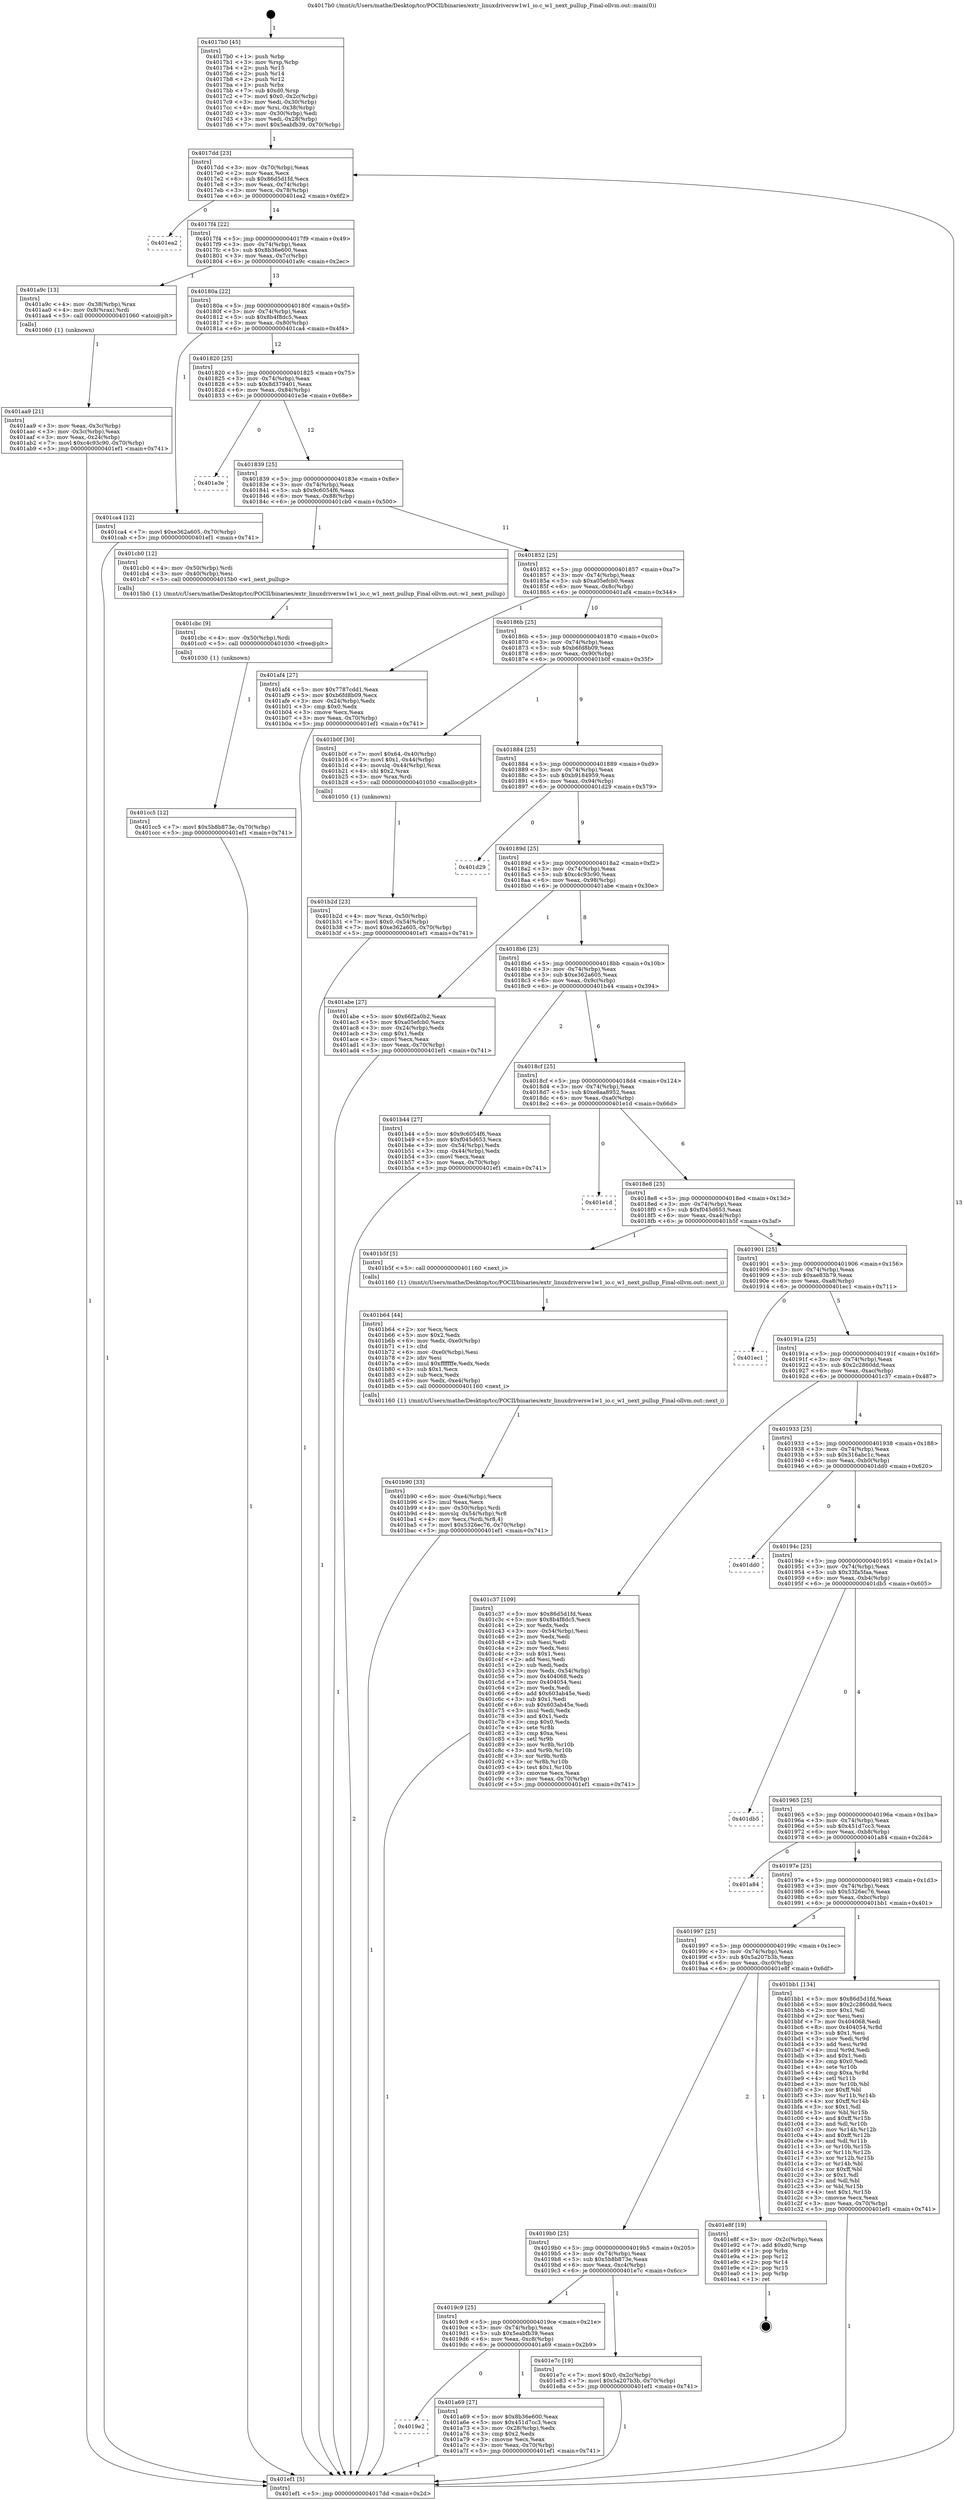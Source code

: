 digraph "0x4017b0" {
  label = "0x4017b0 (/mnt/c/Users/mathe/Desktop/tcc/POCII/binaries/extr_linuxdriversw1w1_io.c_w1_next_pullup_Final-ollvm.out::main(0))"
  labelloc = "t"
  node[shape=record]

  Entry [label="",width=0.3,height=0.3,shape=circle,fillcolor=black,style=filled]
  "0x4017dd" [label="{
     0x4017dd [23]\l
     | [instrs]\l
     &nbsp;&nbsp;0x4017dd \<+3\>: mov -0x70(%rbp),%eax\l
     &nbsp;&nbsp;0x4017e0 \<+2\>: mov %eax,%ecx\l
     &nbsp;&nbsp;0x4017e2 \<+6\>: sub $0x86d5d1fd,%ecx\l
     &nbsp;&nbsp;0x4017e8 \<+3\>: mov %eax,-0x74(%rbp)\l
     &nbsp;&nbsp;0x4017eb \<+3\>: mov %ecx,-0x78(%rbp)\l
     &nbsp;&nbsp;0x4017ee \<+6\>: je 0000000000401ea2 \<main+0x6f2\>\l
  }"]
  "0x401ea2" [label="{
     0x401ea2\l
  }", style=dashed]
  "0x4017f4" [label="{
     0x4017f4 [22]\l
     | [instrs]\l
     &nbsp;&nbsp;0x4017f4 \<+5\>: jmp 00000000004017f9 \<main+0x49\>\l
     &nbsp;&nbsp;0x4017f9 \<+3\>: mov -0x74(%rbp),%eax\l
     &nbsp;&nbsp;0x4017fc \<+5\>: sub $0x8b36e600,%eax\l
     &nbsp;&nbsp;0x401801 \<+3\>: mov %eax,-0x7c(%rbp)\l
     &nbsp;&nbsp;0x401804 \<+6\>: je 0000000000401a9c \<main+0x2ec\>\l
  }"]
  Exit [label="",width=0.3,height=0.3,shape=circle,fillcolor=black,style=filled,peripheries=2]
  "0x401a9c" [label="{
     0x401a9c [13]\l
     | [instrs]\l
     &nbsp;&nbsp;0x401a9c \<+4\>: mov -0x38(%rbp),%rax\l
     &nbsp;&nbsp;0x401aa0 \<+4\>: mov 0x8(%rax),%rdi\l
     &nbsp;&nbsp;0x401aa4 \<+5\>: call 0000000000401060 \<atoi@plt\>\l
     | [calls]\l
     &nbsp;&nbsp;0x401060 \{1\} (unknown)\l
  }"]
  "0x40180a" [label="{
     0x40180a [22]\l
     | [instrs]\l
     &nbsp;&nbsp;0x40180a \<+5\>: jmp 000000000040180f \<main+0x5f\>\l
     &nbsp;&nbsp;0x40180f \<+3\>: mov -0x74(%rbp),%eax\l
     &nbsp;&nbsp;0x401812 \<+5\>: sub $0x8b4f8dc5,%eax\l
     &nbsp;&nbsp;0x401817 \<+3\>: mov %eax,-0x80(%rbp)\l
     &nbsp;&nbsp;0x40181a \<+6\>: je 0000000000401ca4 \<main+0x4f4\>\l
  }"]
  "0x401cc5" [label="{
     0x401cc5 [12]\l
     | [instrs]\l
     &nbsp;&nbsp;0x401cc5 \<+7\>: movl $0x5b8b873e,-0x70(%rbp)\l
     &nbsp;&nbsp;0x401ccc \<+5\>: jmp 0000000000401ef1 \<main+0x741\>\l
  }"]
  "0x401ca4" [label="{
     0x401ca4 [12]\l
     | [instrs]\l
     &nbsp;&nbsp;0x401ca4 \<+7\>: movl $0xe362a605,-0x70(%rbp)\l
     &nbsp;&nbsp;0x401cab \<+5\>: jmp 0000000000401ef1 \<main+0x741\>\l
  }"]
  "0x401820" [label="{
     0x401820 [25]\l
     | [instrs]\l
     &nbsp;&nbsp;0x401820 \<+5\>: jmp 0000000000401825 \<main+0x75\>\l
     &nbsp;&nbsp;0x401825 \<+3\>: mov -0x74(%rbp),%eax\l
     &nbsp;&nbsp;0x401828 \<+5\>: sub $0x8d379401,%eax\l
     &nbsp;&nbsp;0x40182d \<+6\>: mov %eax,-0x84(%rbp)\l
     &nbsp;&nbsp;0x401833 \<+6\>: je 0000000000401e3e \<main+0x68e\>\l
  }"]
  "0x401cbc" [label="{
     0x401cbc [9]\l
     | [instrs]\l
     &nbsp;&nbsp;0x401cbc \<+4\>: mov -0x50(%rbp),%rdi\l
     &nbsp;&nbsp;0x401cc0 \<+5\>: call 0000000000401030 \<free@plt\>\l
     | [calls]\l
     &nbsp;&nbsp;0x401030 \{1\} (unknown)\l
  }"]
  "0x401e3e" [label="{
     0x401e3e\l
  }", style=dashed]
  "0x401839" [label="{
     0x401839 [25]\l
     | [instrs]\l
     &nbsp;&nbsp;0x401839 \<+5\>: jmp 000000000040183e \<main+0x8e\>\l
     &nbsp;&nbsp;0x40183e \<+3\>: mov -0x74(%rbp),%eax\l
     &nbsp;&nbsp;0x401841 \<+5\>: sub $0x9c6054f6,%eax\l
     &nbsp;&nbsp;0x401846 \<+6\>: mov %eax,-0x88(%rbp)\l
     &nbsp;&nbsp;0x40184c \<+6\>: je 0000000000401cb0 \<main+0x500\>\l
  }"]
  "0x401b90" [label="{
     0x401b90 [33]\l
     | [instrs]\l
     &nbsp;&nbsp;0x401b90 \<+6\>: mov -0xe4(%rbp),%ecx\l
     &nbsp;&nbsp;0x401b96 \<+3\>: imul %eax,%ecx\l
     &nbsp;&nbsp;0x401b99 \<+4\>: mov -0x50(%rbp),%rdi\l
     &nbsp;&nbsp;0x401b9d \<+4\>: movslq -0x54(%rbp),%r8\l
     &nbsp;&nbsp;0x401ba1 \<+4\>: mov %ecx,(%rdi,%r8,4)\l
     &nbsp;&nbsp;0x401ba5 \<+7\>: movl $0x5326ec76,-0x70(%rbp)\l
     &nbsp;&nbsp;0x401bac \<+5\>: jmp 0000000000401ef1 \<main+0x741\>\l
  }"]
  "0x401cb0" [label="{
     0x401cb0 [12]\l
     | [instrs]\l
     &nbsp;&nbsp;0x401cb0 \<+4\>: mov -0x50(%rbp),%rdi\l
     &nbsp;&nbsp;0x401cb4 \<+3\>: mov -0x40(%rbp),%esi\l
     &nbsp;&nbsp;0x401cb7 \<+5\>: call 00000000004015b0 \<w1_next_pullup\>\l
     | [calls]\l
     &nbsp;&nbsp;0x4015b0 \{1\} (/mnt/c/Users/mathe/Desktop/tcc/POCII/binaries/extr_linuxdriversw1w1_io.c_w1_next_pullup_Final-ollvm.out::w1_next_pullup)\l
  }"]
  "0x401852" [label="{
     0x401852 [25]\l
     | [instrs]\l
     &nbsp;&nbsp;0x401852 \<+5\>: jmp 0000000000401857 \<main+0xa7\>\l
     &nbsp;&nbsp;0x401857 \<+3\>: mov -0x74(%rbp),%eax\l
     &nbsp;&nbsp;0x40185a \<+5\>: sub $0xa05efcb0,%eax\l
     &nbsp;&nbsp;0x40185f \<+6\>: mov %eax,-0x8c(%rbp)\l
     &nbsp;&nbsp;0x401865 \<+6\>: je 0000000000401af4 \<main+0x344\>\l
  }"]
  "0x401b64" [label="{
     0x401b64 [44]\l
     | [instrs]\l
     &nbsp;&nbsp;0x401b64 \<+2\>: xor %ecx,%ecx\l
     &nbsp;&nbsp;0x401b66 \<+5\>: mov $0x2,%edx\l
     &nbsp;&nbsp;0x401b6b \<+6\>: mov %edx,-0xe0(%rbp)\l
     &nbsp;&nbsp;0x401b71 \<+1\>: cltd\l
     &nbsp;&nbsp;0x401b72 \<+6\>: mov -0xe0(%rbp),%esi\l
     &nbsp;&nbsp;0x401b78 \<+2\>: idiv %esi\l
     &nbsp;&nbsp;0x401b7a \<+6\>: imul $0xfffffffe,%edx,%edx\l
     &nbsp;&nbsp;0x401b80 \<+3\>: sub $0x1,%ecx\l
     &nbsp;&nbsp;0x401b83 \<+2\>: sub %ecx,%edx\l
     &nbsp;&nbsp;0x401b85 \<+6\>: mov %edx,-0xe4(%rbp)\l
     &nbsp;&nbsp;0x401b8b \<+5\>: call 0000000000401160 \<next_i\>\l
     | [calls]\l
     &nbsp;&nbsp;0x401160 \{1\} (/mnt/c/Users/mathe/Desktop/tcc/POCII/binaries/extr_linuxdriversw1w1_io.c_w1_next_pullup_Final-ollvm.out::next_i)\l
  }"]
  "0x401af4" [label="{
     0x401af4 [27]\l
     | [instrs]\l
     &nbsp;&nbsp;0x401af4 \<+5\>: mov $0x7787cdd1,%eax\l
     &nbsp;&nbsp;0x401af9 \<+5\>: mov $0xb6fd8b09,%ecx\l
     &nbsp;&nbsp;0x401afe \<+3\>: mov -0x24(%rbp),%edx\l
     &nbsp;&nbsp;0x401b01 \<+3\>: cmp $0x0,%edx\l
     &nbsp;&nbsp;0x401b04 \<+3\>: cmove %ecx,%eax\l
     &nbsp;&nbsp;0x401b07 \<+3\>: mov %eax,-0x70(%rbp)\l
     &nbsp;&nbsp;0x401b0a \<+5\>: jmp 0000000000401ef1 \<main+0x741\>\l
  }"]
  "0x40186b" [label="{
     0x40186b [25]\l
     | [instrs]\l
     &nbsp;&nbsp;0x40186b \<+5\>: jmp 0000000000401870 \<main+0xc0\>\l
     &nbsp;&nbsp;0x401870 \<+3\>: mov -0x74(%rbp),%eax\l
     &nbsp;&nbsp;0x401873 \<+5\>: sub $0xb6fd8b09,%eax\l
     &nbsp;&nbsp;0x401878 \<+6\>: mov %eax,-0x90(%rbp)\l
     &nbsp;&nbsp;0x40187e \<+6\>: je 0000000000401b0f \<main+0x35f\>\l
  }"]
  "0x401b2d" [label="{
     0x401b2d [23]\l
     | [instrs]\l
     &nbsp;&nbsp;0x401b2d \<+4\>: mov %rax,-0x50(%rbp)\l
     &nbsp;&nbsp;0x401b31 \<+7\>: movl $0x0,-0x54(%rbp)\l
     &nbsp;&nbsp;0x401b38 \<+7\>: movl $0xe362a605,-0x70(%rbp)\l
     &nbsp;&nbsp;0x401b3f \<+5\>: jmp 0000000000401ef1 \<main+0x741\>\l
  }"]
  "0x401b0f" [label="{
     0x401b0f [30]\l
     | [instrs]\l
     &nbsp;&nbsp;0x401b0f \<+7\>: movl $0x64,-0x40(%rbp)\l
     &nbsp;&nbsp;0x401b16 \<+7\>: movl $0x1,-0x44(%rbp)\l
     &nbsp;&nbsp;0x401b1d \<+4\>: movslq -0x44(%rbp),%rax\l
     &nbsp;&nbsp;0x401b21 \<+4\>: shl $0x2,%rax\l
     &nbsp;&nbsp;0x401b25 \<+3\>: mov %rax,%rdi\l
     &nbsp;&nbsp;0x401b28 \<+5\>: call 0000000000401050 \<malloc@plt\>\l
     | [calls]\l
     &nbsp;&nbsp;0x401050 \{1\} (unknown)\l
  }"]
  "0x401884" [label="{
     0x401884 [25]\l
     | [instrs]\l
     &nbsp;&nbsp;0x401884 \<+5\>: jmp 0000000000401889 \<main+0xd9\>\l
     &nbsp;&nbsp;0x401889 \<+3\>: mov -0x74(%rbp),%eax\l
     &nbsp;&nbsp;0x40188c \<+5\>: sub $0xb9184959,%eax\l
     &nbsp;&nbsp;0x401891 \<+6\>: mov %eax,-0x94(%rbp)\l
     &nbsp;&nbsp;0x401897 \<+6\>: je 0000000000401d29 \<main+0x579\>\l
  }"]
  "0x401aa9" [label="{
     0x401aa9 [21]\l
     | [instrs]\l
     &nbsp;&nbsp;0x401aa9 \<+3\>: mov %eax,-0x3c(%rbp)\l
     &nbsp;&nbsp;0x401aac \<+3\>: mov -0x3c(%rbp),%eax\l
     &nbsp;&nbsp;0x401aaf \<+3\>: mov %eax,-0x24(%rbp)\l
     &nbsp;&nbsp;0x401ab2 \<+7\>: movl $0xc4c93c90,-0x70(%rbp)\l
     &nbsp;&nbsp;0x401ab9 \<+5\>: jmp 0000000000401ef1 \<main+0x741\>\l
  }"]
  "0x401d29" [label="{
     0x401d29\l
  }", style=dashed]
  "0x40189d" [label="{
     0x40189d [25]\l
     | [instrs]\l
     &nbsp;&nbsp;0x40189d \<+5\>: jmp 00000000004018a2 \<main+0xf2\>\l
     &nbsp;&nbsp;0x4018a2 \<+3\>: mov -0x74(%rbp),%eax\l
     &nbsp;&nbsp;0x4018a5 \<+5\>: sub $0xc4c93c90,%eax\l
     &nbsp;&nbsp;0x4018aa \<+6\>: mov %eax,-0x98(%rbp)\l
     &nbsp;&nbsp;0x4018b0 \<+6\>: je 0000000000401abe \<main+0x30e\>\l
  }"]
  "0x4017b0" [label="{
     0x4017b0 [45]\l
     | [instrs]\l
     &nbsp;&nbsp;0x4017b0 \<+1\>: push %rbp\l
     &nbsp;&nbsp;0x4017b1 \<+3\>: mov %rsp,%rbp\l
     &nbsp;&nbsp;0x4017b4 \<+2\>: push %r15\l
     &nbsp;&nbsp;0x4017b6 \<+2\>: push %r14\l
     &nbsp;&nbsp;0x4017b8 \<+2\>: push %r12\l
     &nbsp;&nbsp;0x4017ba \<+1\>: push %rbx\l
     &nbsp;&nbsp;0x4017bb \<+7\>: sub $0xd0,%rsp\l
     &nbsp;&nbsp;0x4017c2 \<+7\>: movl $0x0,-0x2c(%rbp)\l
     &nbsp;&nbsp;0x4017c9 \<+3\>: mov %edi,-0x30(%rbp)\l
     &nbsp;&nbsp;0x4017cc \<+4\>: mov %rsi,-0x38(%rbp)\l
     &nbsp;&nbsp;0x4017d0 \<+3\>: mov -0x30(%rbp),%edi\l
     &nbsp;&nbsp;0x4017d3 \<+3\>: mov %edi,-0x28(%rbp)\l
     &nbsp;&nbsp;0x4017d6 \<+7\>: movl $0x5eabfb39,-0x70(%rbp)\l
  }"]
  "0x401abe" [label="{
     0x401abe [27]\l
     | [instrs]\l
     &nbsp;&nbsp;0x401abe \<+5\>: mov $0x66f2a0b2,%eax\l
     &nbsp;&nbsp;0x401ac3 \<+5\>: mov $0xa05efcb0,%ecx\l
     &nbsp;&nbsp;0x401ac8 \<+3\>: mov -0x24(%rbp),%edx\l
     &nbsp;&nbsp;0x401acb \<+3\>: cmp $0x1,%edx\l
     &nbsp;&nbsp;0x401ace \<+3\>: cmovl %ecx,%eax\l
     &nbsp;&nbsp;0x401ad1 \<+3\>: mov %eax,-0x70(%rbp)\l
     &nbsp;&nbsp;0x401ad4 \<+5\>: jmp 0000000000401ef1 \<main+0x741\>\l
  }"]
  "0x4018b6" [label="{
     0x4018b6 [25]\l
     | [instrs]\l
     &nbsp;&nbsp;0x4018b6 \<+5\>: jmp 00000000004018bb \<main+0x10b\>\l
     &nbsp;&nbsp;0x4018bb \<+3\>: mov -0x74(%rbp),%eax\l
     &nbsp;&nbsp;0x4018be \<+5\>: sub $0xe362a605,%eax\l
     &nbsp;&nbsp;0x4018c3 \<+6\>: mov %eax,-0x9c(%rbp)\l
     &nbsp;&nbsp;0x4018c9 \<+6\>: je 0000000000401b44 \<main+0x394\>\l
  }"]
  "0x401ef1" [label="{
     0x401ef1 [5]\l
     | [instrs]\l
     &nbsp;&nbsp;0x401ef1 \<+5\>: jmp 00000000004017dd \<main+0x2d\>\l
  }"]
  "0x401b44" [label="{
     0x401b44 [27]\l
     | [instrs]\l
     &nbsp;&nbsp;0x401b44 \<+5\>: mov $0x9c6054f6,%eax\l
     &nbsp;&nbsp;0x401b49 \<+5\>: mov $0xf045d653,%ecx\l
     &nbsp;&nbsp;0x401b4e \<+3\>: mov -0x54(%rbp),%edx\l
     &nbsp;&nbsp;0x401b51 \<+3\>: cmp -0x44(%rbp),%edx\l
     &nbsp;&nbsp;0x401b54 \<+3\>: cmovl %ecx,%eax\l
     &nbsp;&nbsp;0x401b57 \<+3\>: mov %eax,-0x70(%rbp)\l
     &nbsp;&nbsp;0x401b5a \<+5\>: jmp 0000000000401ef1 \<main+0x741\>\l
  }"]
  "0x4018cf" [label="{
     0x4018cf [25]\l
     | [instrs]\l
     &nbsp;&nbsp;0x4018cf \<+5\>: jmp 00000000004018d4 \<main+0x124\>\l
     &nbsp;&nbsp;0x4018d4 \<+3\>: mov -0x74(%rbp),%eax\l
     &nbsp;&nbsp;0x4018d7 \<+5\>: sub $0xe8aa8952,%eax\l
     &nbsp;&nbsp;0x4018dc \<+6\>: mov %eax,-0xa0(%rbp)\l
     &nbsp;&nbsp;0x4018e2 \<+6\>: je 0000000000401e1d \<main+0x66d\>\l
  }"]
  "0x4019e2" [label="{
     0x4019e2\l
  }", style=dashed]
  "0x401e1d" [label="{
     0x401e1d\l
  }", style=dashed]
  "0x4018e8" [label="{
     0x4018e8 [25]\l
     | [instrs]\l
     &nbsp;&nbsp;0x4018e8 \<+5\>: jmp 00000000004018ed \<main+0x13d\>\l
     &nbsp;&nbsp;0x4018ed \<+3\>: mov -0x74(%rbp),%eax\l
     &nbsp;&nbsp;0x4018f0 \<+5\>: sub $0xf045d653,%eax\l
     &nbsp;&nbsp;0x4018f5 \<+6\>: mov %eax,-0xa4(%rbp)\l
     &nbsp;&nbsp;0x4018fb \<+6\>: je 0000000000401b5f \<main+0x3af\>\l
  }"]
  "0x401a69" [label="{
     0x401a69 [27]\l
     | [instrs]\l
     &nbsp;&nbsp;0x401a69 \<+5\>: mov $0x8b36e600,%eax\l
     &nbsp;&nbsp;0x401a6e \<+5\>: mov $0x451d7cc3,%ecx\l
     &nbsp;&nbsp;0x401a73 \<+3\>: mov -0x28(%rbp),%edx\l
     &nbsp;&nbsp;0x401a76 \<+3\>: cmp $0x2,%edx\l
     &nbsp;&nbsp;0x401a79 \<+3\>: cmovne %ecx,%eax\l
     &nbsp;&nbsp;0x401a7c \<+3\>: mov %eax,-0x70(%rbp)\l
     &nbsp;&nbsp;0x401a7f \<+5\>: jmp 0000000000401ef1 \<main+0x741\>\l
  }"]
  "0x401b5f" [label="{
     0x401b5f [5]\l
     | [instrs]\l
     &nbsp;&nbsp;0x401b5f \<+5\>: call 0000000000401160 \<next_i\>\l
     | [calls]\l
     &nbsp;&nbsp;0x401160 \{1\} (/mnt/c/Users/mathe/Desktop/tcc/POCII/binaries/extr_linuxdriversw1w1_io.c_w1_next_pullup_Final-ollvm.out::next_i)\l
  }"]
  "0x401901" [label="{
     0x401901 [25]\l
     | [instrs]\l
     &nbsp;&nbsp;0x401901 \<+5\>: jmp 0000000000401906 \<main+0x156\>\l
     &nbsp;&nbsp;0x401906 \<+3\>: mov -0x74(%rbp),%eax\l
     &nbsp;&nbsp;0x401909 \<+5\>: sub $0xae83b79,%eax\l
     &nbsp;&nbsp;0x40190e \<+6\>: mov %eax,-0xa8(%rbp)\l
     &nbsp;&nbsp;0x401914 \<+6\>: je 0000000000401ec1 \<main+0x711\>\l
  }"]
  "0x4019c9" [label="{
     0x4019c9 [25]\l
     | [instrs]\l
     &nbsp;&nbsp;0x4019c9 \<+5\>: jmp 00000000004019ce \<main+0x21e\>\l
     &nbsp;&nbsp;0x4019ce \<+3\>: mov -0x74(%rbp),%eax\l
     &nbsp;&nbsp;0x4019d1 \<+5\>: sub $0x5eabfb39,%eax\l
     &nbsp;&nbsp;0x4019d6 \<+6\>: mov %eax,-0xc8(%rbp)\l
     &nbsp;&nbsp;0x4019dc \<+6\>: je 0000000000401a69 \<main+0x2b9\>\l
  }"]
  "0x401ec1" [label="{
     0x401ec1\l
  }", style=dashed]
  "0x40191a" [label="{
     0x40191a [25]\l
     | [instrs]\l
     &nbsp;&nbsp;0x40191a \<+5\>: jmp 000000000040191f \<main+0x16f\>\l
     &nbsp;&nbsp;0x40191f \<+3\>: mov -0x74(%rbp),%eax\l
     &nbsp;&nbsp;0x401922 \<+5\>: sub $0x2c2860dd,%eax\l
     &nbsp;&nbsp;0x401927 \<+6\>: mov %eax,-0xac(%rbp)\l
     &nbsp;&nbsp;0x40192d \<+6\>: je 0000000000401c37 \<main+0x487\>\l
  }"]
  "0x401e7c" [label="{
     0x401e7c [19]\l
     | [instrs]\l
     &nbsp;&nbsp;0x401e7c \<+7\>: movl $0x0,-0x2c(%rbp)\l
     &nbsp;&nbsp;0x401e83 \<+7\>: movl $0x5a207b3b,-0x70(%rbp)\l
     &nbsp;&nbsp;0x401e8a \<+5\>: jmp 0000000000401ef1 \<main+0x741\>\l
  }"]
  "0x401c37" [label="{
     0x401c37 [109]\l
     | [instrs]\l
     &nbsp;&nbsp;0x401c37 \<+5\>: mov $0x86d5d1fd,%eax\l
     &nbsp;&nbsp;0x401c3c \<+5\>: mov $0x8b4f8dc5,%ecx\l
     &nbsp;&nbsp;0x401c41 \<+2\>: xor %edx,%edx\l
     &nbsp;&nbsp;0x401c43 \<+3\>: mov -0x54(%rbp),%esi\l
     &nbsp;&nbsp;0x401c46 \<+2\>: mov %edx,%edi\l
     &nbsp;&nbsp;0x401c48 \<+2\>: sub %esi,%edi\l
     &nbsp;&nbsp;0x401c4a \<+2\>: mov %edx,%esi\l
     &nbsp;&nbsp;0x401c4c \<+3\>: sub $0x1,%esi\l
     &nbsp;&nbsp;0x401c4f \<+2\>: add %esi,%edi\l
     &nbsp;&nbsp;0x401c51 \<+2\>: sub %edi,%edx\l
     &nbsp;&nbsp;0x401c53 \<+3\>: mov %edx,-0x54(%rbp)\l
     &nbsp;&nbsp;0x401c56 \<+7\>: mov 0x404068,%edx\l
     &nbsp;&nbsp;0x401c5d \<+7\>: mov 0x404054,%esi\l
     &nbsp;&nbsp;0x401c64 \<+2\>: mov %edx,%edi\l
     &nbsp;&nbsp;0x401c66 \<+6\>: add $0x603ab45e,%edi\l
     &nbsp;&nbsp;0x401c6c \<+3\>: sub $0x1,%edi\l
     &nbsp;&nbsp;0x401c6f \<+6\>: sub $0x603ab45e,%edi\l
     &nbsp;&nbsp;0x401c75 \<+3\>: imul %edi,%edx\l
     &nbsp;&nbsp;0x401c78 \<+3\>: and $0x1,%edx\l
     &nbsp;&nbsp;0x401c7b \<+3\>: cmp $0x0,%edx\l
     &nbsp;&nbsp;0x401c7e \<+4\>: sete %r8b\l
     &nbsp;&nbsp;0x401c82 \<+3\>: cmp $0xa,%esi\l
     &nbsp;&nbsp;0x401c85 \<+4\>: setl %r9b\l
     &nbsp;&nbsp;0x401c89 \<+3\>: mov %r8b,%r10b\l
     &nbsp;&nbsp;0x401c8c \<+3\>: and %r9b,%r10b\l
     &nbsp;&nbsp;0x401c8f \<+3\>: xor %r9b,%r8b\l
     &nbsp;&nbsp;0x401c92 \<+3\>: or %r8b,%r10b\l
     &nbsp;&nbsp;0x401c95 \<+4\>: test $0x1,%r10b\l
     &nbsp;&nbsp;0x401c99 \<+3\>: cmovne %ecx,%eax\l
     &nbsp;&nbsp;0x401c9c \<+3\>: mov %eax,-0x70(%rbp)\l
     &nbsp;&nbsp;0x401c9f \<+5\>: jmp 0000000000401ef1 \<main+0x741\>\l
  }"]
  "0x401933" [label="{
     0x401933 [25]\l
     | [instrs]\l
     &nbsp;&nbsp;0x401933 \<+5\>: jmp 0000000000401938 \<main+0x188\>\l
     &nbsp;&nbsp;0x401938 \<+3\>: mov -0x74(%rbp),%eax\l
     &nbsp;&nbsp;0x40193b \<+5\>: sub $0x316abc1c,%eax\l
     &nbsp;&nbsp;0x401940 \<+6\>: mov %eax,-0xb0(%rbp)\l
     &nbsp;&nbsp;0x401946 \<+6\>: je 0000000000401dd0 \<main+0x620\>\l
  }"]
  "0x4019b0" [label="{
     0x4019b0 [25]\l
     | [instrs]\l
     &nbsp;&nbsp;0x4019b0 \<+5\>: jmp 00000000004019b5 \<main+0x205\>\l
     &nbsp;&nbsp;0x4019b5 \<+3\>: mov -0x74(%rbp),%eax\l
     &nbsp;&nbsp;0x4019b8 \<+5\>: sub $0x5b8b873e,%eax\l
     &nbsp;&nbsp;0x4019bd \<+6\>: mov %eax,-0xc4(%rbp)\l
     &nbsp;&nbsp;0x4019c3 \<+6\>: je 0000000000401e7c \<main+0x6cc\>\l
  }"]
  "0x401dd0" [label="{
     0x401dd0\l
  }", style=dashed]
  "0x40194c" [label="{
     0x40194c [25]\l
     | [instrs]\l
     &nbsp;&nbsp;0x40194c \<+5\>: jmp 0000000000401951 \<main+0x1a1\>\l
     &nbsp;&nbsp;0x401951 \<+3\>: mov -0x74(%rbp),%eax\l
     &nbsp;&nbsp;0x401954 \<+5\>: sub $0x33fa5faa,%eax\l
     &nbsp;&nbsp;0x401959 \<+6\>: mov %eax,-0xb4(%rbp)\l
     &nbsp;&nbsp;0x40195f \<+6\>: je 0000000000401db5 \<main+0x605\>\l
  }"]
  "0x401e8f" [label="{
     0x401e8f [19]\l
     | [instrs]\l
     &nbsp;&nbsp;0x401e8f \<+3\>: mov -0x2c(%rbp),%eax\l
     &nbsp;&nbsp;0x401e92 \<+7\>: add $0xd0,%rsp\l
     &nbsp;&nbsp;0x401e99 \<+1\>: pop %rbx\l
     &nbsp;&nbsp;0x401e9a \<+2\>: pop %r12\l
     &nbsp;&nbsp;0x401e9c \<+2\>: pop %r14\l
     &nbsp;&nbsp;0x401e9e \<+2\>: pop %r15\l
     &nbsp;&nbsp;0x401ea0 \<+1\>: pop %rbp\l
     &nbsp;&nbsp;0x401ea1 \<+1\>: ret\l
  }"]
  "0x401db5" [label="{
     0x401db5\l
  }", style=dashed]
  "0x401965" [label="{
     0x401965 [25]\l
     | [instrs]\l
     &nbsp;&nbsp;0x401965 \<+5\>: jmp 000000000040196a \<main+0x1ba\>\l
     &nbsp;&nbsp;0x40196a \<+3\>: mov -0x74(%rbp),%eax\l
     &nbsp;&nbsp;0x40196d \<+5\>: sub $0x451d7cc3,%eax\l
     &nbsp;&nbsp;0x401972 \<+6\>: mov %eax,-0xb8(%rbp)\l
     &nbsp;&nbsp;0x401978 \<+6\>: je 0000000000401a84 \<main+0x2d4\>\l
  }"]
  "0x401997" [label="{
     0x401997 [25]\l
     | [instrs]\l
     &nbsp;&nbsp;0x401997 \<+5\>: jmp 000000000040199c \<main+0x1ec\>\l
     &nbsp;&nbsp;0x40199c \<+3\>: mov -0x74(%rbp),%eax\l
     &nbsp;&nbsp;0x40199f \<+5\>: sub $0x5a207b3b,%eax\l
     &nbsp;&nbsp;0x4019a4 \<+6\>: mov %eax,-0xc0(%rbp)\l
     &nbsp;&nbsp;0x4019aa \<+6\>: je 0000000000401e8f \<main+0x6df\>\l
  }"]
  "0x401a84" [label="{
     0x401a84\l
  }", style=dashed]
  "0x40197e" [label="{
     0x40197e [25]\l
     | [instrs]\l
     &nbsp;&nbsp;0x40197e \<+5\>: jmp 0000000000401983 \<main+0x1d3\>\l
     &nbsp;&nbsp;0x401983 \<+3\>: mov -0x74(%rbp),%eax\l
     &nbsp;&nbsp;0x401986 \<+5\>: sub $0x5326ec76,%eax\l
     &nbsp;&nbsp;0x40198b \<+6\>: mov %eax,-0xbc(%rbp)\l
     &nbsp;&nbsp;0x401991 \<+6\>: je 0000000000401bb1 \<main+0x401\>\l
  }"]
  "0x401bb1" [label="{
     0x401bb1 [134]\l
     | [instrs]\l
     &nbsp;&nbsp;0x401bb1 \<+5\>: mov $0x86d5d1fd,%eax\l
     &nbsp;&nbsp;0x401bb6 \<+5\>: mov $0x2c2860dd,%ecx\l
     &nbsp;&nbsp;0x401bbb \<+2\>: mov $0x1,%dl\l
     &nbsp;&nbsp;0x401bbd \<+2\>: xor %esi,%esi\l
     &nbsp;&nbsp;0x401bbf \<+7\>: mov 0x404068,%edi\l
     &nbsp;&nbsp;0x401bc6 \<+8\>: mov 0x404054,%r8d\l
     &nbsp;&nbsp;0x401bce \<+3\>: sub $0x1,%esi\l
     &nbsp;&nbsp;0x401bd1 \<+3\>: mov %edi,%r9d\l
     &nbsp;&nbsp;0x401bd4 \<+3\>: add %esi,%r9d\l
     &nbsp;&nbsp;0x401bd7 \<+4\>: imul %r9d,%edi\l
     &nbsp;&nbsp;0x401bdb \<+3\>: and $0x1,%edi\l
     &nbsp;&nbsp;0x401bde \<+3\>: cmp $0x0,%edi\l
     &nbsp;&nbsp;0x401be1 \<+4\>: sete %r10b\l
     &nbsp;&nbsp;0x401be5 \<+4\>: cmp $0xa,%r8d\l
     &nbsp;&nbsp;0x401be9 \<+4\>: setl %r11b\l
     &nbsp;&nbsp;0x401bed \<+3\>: mov %r10b,%bl\l
     &nbsp;&nbsp;0x401bf0 \<+3\>: xor $0xff,%bl\l
     &nbsp;&nbsp;0x401bf3 \<+3\>: mov %r11b,%r14b\l
     &nbsp;&nbsp;0x401bf6 \<+4\>: xor $0xff,%r14b\l
     &nbsp;&nbsp;0x401bfa \<+3\>: xor $0x1,%dl\l
     &nbsp;&nbsp;0x401bfd \<+3\>: mov %bl,%r15b\l
     &nbsp;&nbsp;0x401c00 \<+4\>: and $0xff,%r15b\l
     &nbsp;&nbsp;0x401c04 \<+3\>: and %dl,%r10b\l
     &nbsp;&nbsp;0x401c07 \<+3\>: mov %r14b,%r12b\l
     &nbsp;&nbsp;0x401c0a \<+4\>: and $0xff,%r12b\l
     &nbsp;&nbsp;0x401c0e \<+3\>: and %dl,%r11b\l
     &nbsp;&nbsp;0x401c11 \<+3\>: or %r10b,%r15b\l
     &nbsp;&nbsp;0x401c14 \<+3\>: or %r11b,%r12b\l
     &nbsp;&nbsp;0x401c17 \<+3\>: xor %r12b,%r15b\l
     &nbsp;&nbsp;0x401c1a \<+3\>: or %r14b,%bl\l
     &nbsp;&nbsp;0x401c1d \<+3\>: xor $0xff,%bl\l
     &nbsp;&nbsp;0x401c20 \<+3\>: or $0x1,%dl\l
     &nbsp;&nbsp;0x401c23 \<+2\>: and %dl,%bl\l
     &nbsp;&nbsp;0x401c25 \<+3\>: or %bl,%r15b\l
     &nbsp;&nbsp;0x401c28 \<+4\>: test $0x1,%r15b\l
     &nbsp;&nbsp;0x401c2c \<+3\>: cmovne %ecx,%eax\l
     &nbsp;&nbsp;0x401c2f \<+3\>: mov %eax,-0x70(%rbp)\l
     &nbsp;&nbsp;0x401c32 \<+5\>: jmp 0000000000401ef1 \<main+0x741\>\l
  }"]
  Entry -> "0x4017b0" [label=" 1"]
  "0x4017dd" -> "0x401ea2" [label=" 0"]
  "0x4017dd" -> "0x4017f4" [label=" 14"]
  "0x401e8f" -> Exit [label=" 1"]
  "0x4017f4" -> "0x401a9c" [label=" 1"]
  "0x4017f4" -> "0x40180a" [label=" 13"]
  "0x401e7c" -> "0x401ef1" [label=" 1"]
  "0x40180a" -> "0x401ca4" [label=" 1"]
  "0x40180a" -> "0x401820" [label=" 12"]
  "0x401cc5" -> "0x401ef1" [label=" 1"]
  "0x401820" -> "0x401e3e" [label=" 0"]
  "0x401820" -> "0x401839" [label=" 12"]
  "0x401cbc" -> "0x401cc5" [label=" 1"]
  "0x401839" -> "0x401cb0" [label=" 1"]
  "0x401839" -> "0x401852" [label=" 11"]
  "0x401cb0" -> "0x401cbc" [label=" 1"]
  "0x401852" -> "0x401af4" [label=" 1"]
  "0x401852" -> "0x40186b" [label=" 10"]
  "0x401ca4" -> "0x401ef1" [label=" 1"]
  "0x40186b" -> "0x401b0f" [label=" 1"]
  "0x40186b" -> "0x401884" [label=" 9"]
  "0x401c37" -> "0x401ef1" [label=" 1"]
  "0x401884" -> "0x401d29" [label=" 0"]
  "0x401884" -> "0x40189d" [label=" 9"]
  "0x401bb1" -> "0x401ef1" [label=" 1"]
  "0x40189d" -> "0x401abe" [label=" 1"]
  "0x40189d" -> "0x4018b6" [label=" 8"]
  "0x401b90" -> "0x401ef1" [label=" 1"]
  "0x4018b6" -> "0x401b44" [label=" 2"]
  "0x4018b6" -> "0x4018cf" [label=" 6"]
  "0x401b64" -> "0x401b90" [label=" 1"]
  "0x4018cf" -> "0x401e1d" [label=" 0"]
  "0x4018cf" -> "0x4018e8" [label=" 6"]
  "0x401b5f" -> "0x401b64" [label=" 1"]
  "0x4018e8" -> "0x401b5f" [label=" 1"]
  "0x4018e8" -> "0x401901" [label=" 5"]
  "0x401b44" -> "0x401ef1" [label=" 2"]
  "0x401901" -> "0x401ec1" [label=" 0"]
  "0x401901" -> "0x40191a" [label=" 5"]
  "0x401b0f" -> "0x401b2d" [label=" 1"]
  "0x40191a" -> "0x401c37" [label=" 1"]
  "0x40191a" -> "0x401933" [label=" 4"]
  "0x401af4" -> "0x401ef1" [label=" 1"]
  "0x401933" -> "0x401dd0" [label=" 0"]
  "0x401933" -> "0x40194c" [label=" 4"]
  "0x401aa9" -> "0x401ef1" [label=" 1"]
  "0x40194c" -> "0x401db5" [label=" 0"]
  "0x40194c" -> "0x401965" [label=" 4"]
  "0x401a9c" -> "0x401aa9" [label=" 1"]
  "0x401965" -> "0x401a84" [label=" 0"]
  "0x401965" -> "0x40197e" [label=" 4"]
  "0x4017b0" -> "0x4017dd" [label=" 1"]
  "0x40197e" -> "0x401bb1" [label=" 1"]
  "0x40197e" -> "0x401997" [label=" 3"]
  "0x401ef1" -> "0x4017dd" [label=" 13"]
  "0x401997" -> "0x401e8f" [label=" 1"]
  "0x401997" -> "0x4019b0" [label=" 2"]
  "0x401abe" -> "0x401ef1" [label=" 1"]
  "0x4019b0" -> "0x401e7c" [label=" 1"]
  "0x4019b0" -> "0x4019c9" [label=" 1"]
  "0x401b2d" -> "0x401ef1" [label=" 1"]
  "0x4019c9" -> "0x401a69" [label=" 1"]
  "0x4019c9" -> "0x4019e2" [label=" 0"]
  "0x401a69" -> "0x401ef1" [label=" 1"]
}
